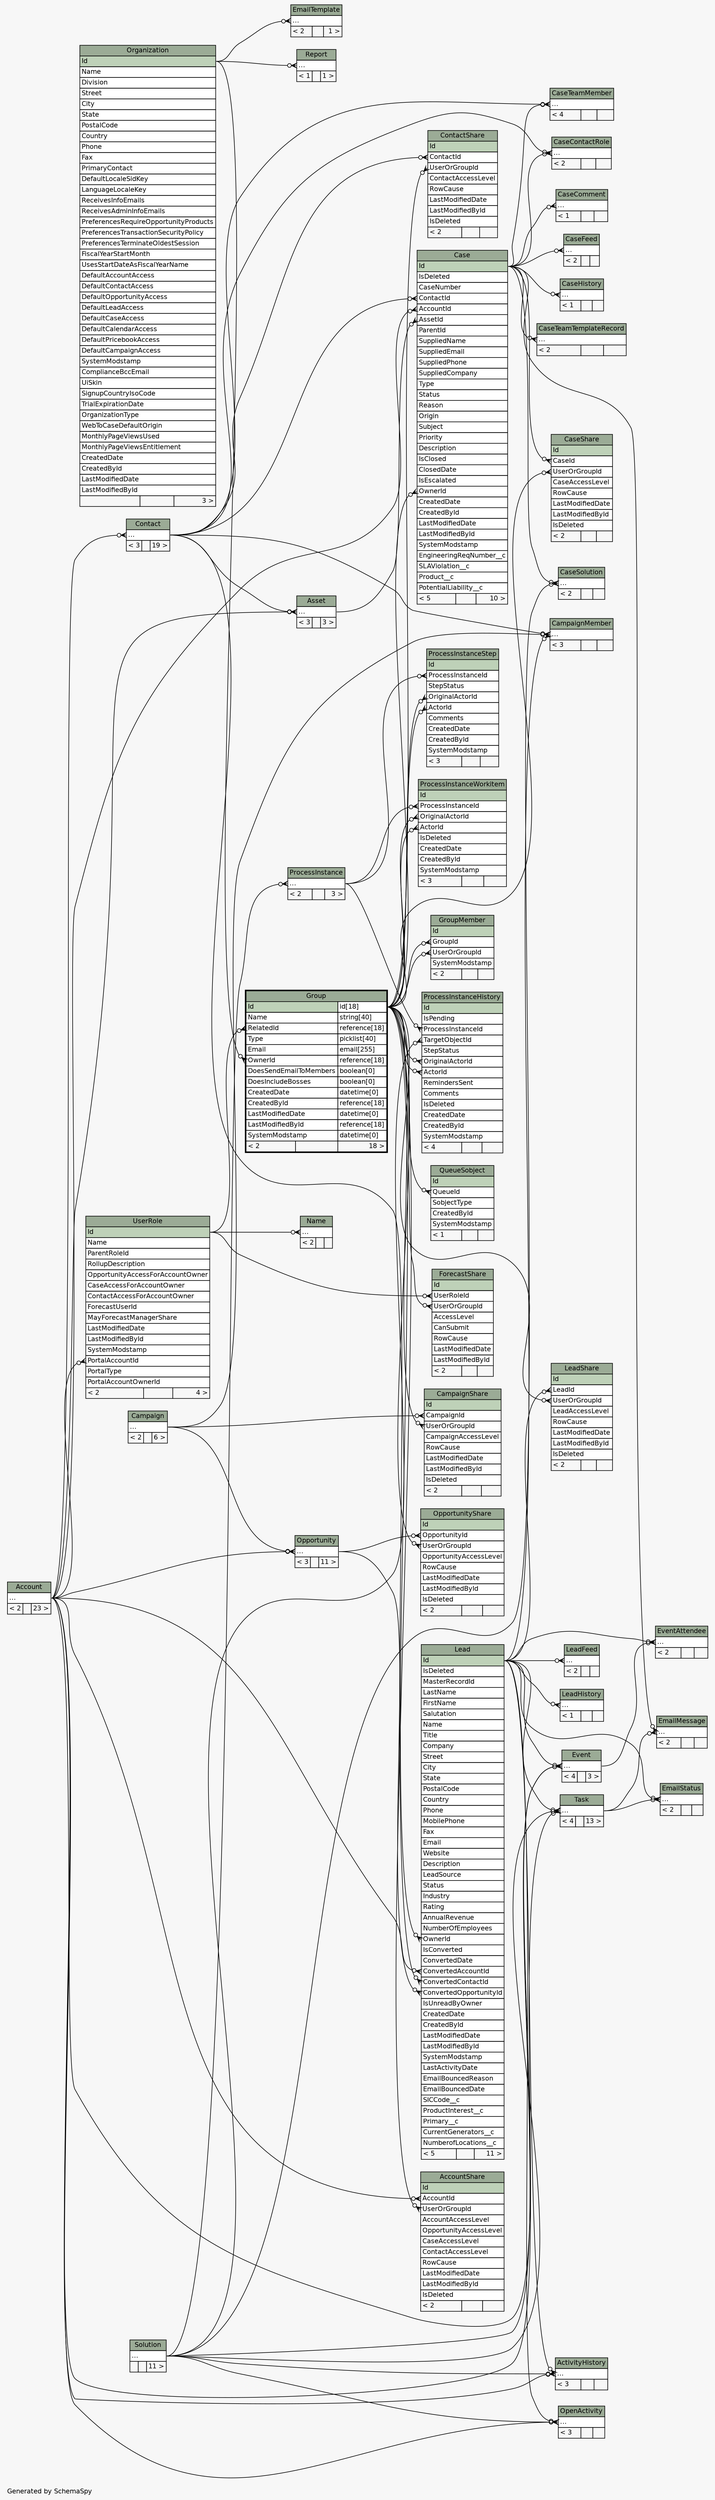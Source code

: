 // dot 2.36.0 on Mac OS X 10.11.6
// SchemaSpy rev 590
digraph "twoDegreesRelationshipsDiagram" {
  graph [
    rankdir="RL"
    bgcolor="#f7f7f7"
    label="\nGenerated by SchemaSpy"
    labeljust="l"
    nodesep="0.18"
    ranksep="0.46"
    fontname="Helvetica"
    fontsize="11"
  ];
  node [
    fontname="Helvetica"
    fontsize="11"
    shape="plaintext"
  ];
  edge [
    arrowsize="0.8"
  ];
  "AccountShare":"AccountId":w -> "Account":"elipses":e [arrowhead=none dir=back arrowtail=crowodot];
  "AccountShare":"UserOrGroupId":w -> "Group":"Id.type":e [arrowhead=none dir=back arrowtail=crowodot];
  "ActivityHistory":"elipses":w -> "Account":"elipses":e [arrowhead=none dir=back arrowtail=crowodot];
  "ActivityHistory":"elipses":w -> "Solution":"elipses":e [arrowhead=none dir=back arrowtail=crowodot];
  "ActivityHistory":"elipses":w -> "Lead":"Id":e [arrowhead=none dir=back arrowtail=crowodot];
  "Asset":"elipses":w -> "Account":"elipses":e [arrowhead=none dir=back arrowtail=crowodot];
  "Asset":"elipses":w -> "Contact":"elipses":e [arrowhead=none dir=back arrowtail=crowodot];
  "CampaignMember":"elipses":w -> "Campaign":"elipses":e [arrowhead=none dir=back arrowtail=crowodot];
  "CampaignMember":"elipses":w -> "Contact":"elipses":e [arrowhead=none dir=back arrowtail=crowodot];
  "CampaignMember":"elipses":w -> "Lead":"Id":e [arrowhead=none dir=back arrowtail=crowodot];
  "CampaignShare":"CampaignId":w -> "Campaign":"elipses":e [arrowhead=none dir=back arrowtail=crowodot];
  "CampaignShare":"UserOrGroupId":w -> "Group":"Id.type":e [arrowhead=none dir=back arrowtail=crowodot];
  "Case":"AccountId":w -> "Account":"elipses":e [arrowhead=none dir=back arrowtail=crowodot];
  "Case":"AssetId":w -> "Asset":"elipses":e [arrowhead=none dir=back arrowtail=crowodot];
  "Case":"ContactId":w -> "Contact":"elipses":e [arrowhead=none dir=back arrowtail=crowodot];
  "Case":"OwnerId":w -> "Group":"Id.type":e [arrowhead=none dir=back arrowtail=crowodot];
  "CaseComment":"elipses":w -> "Case":"Id":e [arrowhead=none dir=back arrowtail=crowodot];
  "CaseContactRole":"elipses":w -> "Case":"Id":e [arrowhead=none dir=back arrowtail=crowodot];
  "CaseContactRole":"elipses":w -> "Contact":"elipses":e [arrowhead=none dir=back arrowtail=crowodot];
  "CaseFeed":"elipses":w -> "Case":"Id":e [arrowhead=none dir=back arrowtail=crowodot];
  "CaseHistory":"elipses":w -> "Case":"Id":e [arrowhead=none dir=back arrowtail=crowodot];
  "CaseShare":"CaseId":w -> "Case":"Id":e [arrowhead=none dir=back arrowtail=crowodot];
  "CaseShare":"UserOrGroupId":w -> "Group":"Id.type":e [arrowhead=none dir=back arrowtail=crowodot];
  "CaseSolution":"elipses":w -> "Case":"Id":e [arrowhead=none dir=back arrowtail=crowodot];
  "CaseSolution":"elipses":w -> "Solution":"elipses":e [arrowhead=none dir=back arrowtail=crowodot];
  "CaseTeamMember":"elipses":w -> "Contact":"elipses":e [arrowhead=none dir=back arrowtail=crowodot];
  "CaseTeamMember":"elipses":w -> "Case":"Id":e [arrowhead=none dir=back arrowtail=crowodot];
  "CaseTeamTemplateRecord":"elipses":w -> "Case":"Id":e [arrowhead=none dir=back arrowtail=crowodot];
  "Contact":"elipses":w -> "Account":"elipses":e [arrowhead=none dir=back arrowtail=crowodot];
  "ContactShare":"ContactId":w -> "Contact":"elipses":e [arrowhead=none dir=back arrowtail=crowodot];
  "ContactShare":"UserOrGroupId":w -> "Group":"Id.type":e [arrowhead=none dir=back arrowtail=crowodot];
  "EmailMessage":"elipses":w -> "Task":"elipses":e [arrowhead=none dir=back arrowtail=crowodot];
  "EmailMessage":"elipses":w -> "Case":"Id":e [arrowhead=none dir=back arrowtail=crowodot];
  "EmailStatus":"elipses":w -> "Task":"elipses":e [arrowhead=none dir=back arrowtail=crowodot];
  "EmailStatus":"elipses":w -> "Lead":"Id":e [arrowhead=none dir=back arrowtail=crowodot];
  "EmailTemplate":"elipses":w -> "Organization":"Id":e [arrowhead=none dir=back arrowtail=crowodot];
  "Event":"elipses":w -> "Account":"elipses":e [arrowhead=none dir=back arrowtail=crowodot];
  "Event":"elipses":w -> "Solution":"elipses":e [arrowhead=none dir=back arrowtail=crowodot];
  "Event":"elipses":w -> "Lead":"Id":e [arrowhead=none dir=back arrowtail=crowodot];
  "EventAttendee":"elipses":w -> "Lead":"Id":e [arrowhead=none dir=back arrowtail=crowodot];
  "EventAttendee":"elipses":w -> "Event":"elipses":e [arrowhead=none dir=back arrowtail=crowodot];
  "ForecastShare":"UserOrGroupId":w -> "Group":"Id.type":e [arrowhead=none dir=back arrowtail=crowodot];
  "ForecastShare":"UserRoleId":w -> "UserRole":"Id":e [arrowhead=none dir=back arrowtail=crowodot];
  "Group":"OwnerId":w -> "Organization":"Id":e [arrowhead=none dir=back arrowtail=crowodot];
  "Group":"RelatedId":w -> "UserRole":"Id":e [arrowhead=none dir=back arrowtail=crowodot];
  "GroupMember":"GroupId":w -> "Group":"Id.type":e [arrowhead=none dir=back arrowtail=crowodot];
  "GroupMember":"UserOrGroupId":w -> "Group":"Id.type":e [arrowhead=none dir=back arrowtail=crowodot];
  "Lead":"ConvertedAccountId":w -> "Account":"elipses":e [arrowhead=none dir=back arrowtail=crowodot];
  "Lead":"ConvertedContactId":w -> "Contact":"elipses":e [arrowhead=none dir=back arrowtail=crowodot];
  "Lead":"ConvertedOpportunityId":w -> "Opportunity":"elipses":e [arrowhead=none dir=back arrowtail=crowodot];
  "Lead":"OwnerId":w -> "Group":"Id.type":e [arrowhead=none dir=back arrowtail=crowodot];
  "LeadFeed":"elipses":w -> "Lead":"Id":e [arrowhead=none dir=back arrowtail=crowodot];
  "LeadHistory":"elipses":w -> "Lead":"Id":e [arrowhead=none dir=back arrowtail=crowodot];
  "LeadShare":"LeadId":w -> "Lead":"Id":e [arrowhead=none dir=back arrowtail=crowodot];
  "LeadShare":"UserOrGroupId":w -> "Group":"Id.type":e [arrowhead=none dir=back arrowtail=crowodot];
  "Name":"elipses":w -> "UserRole":"Id":e [arrowhead=none dir=back arrowtail=crowodot];
  "OpenActivity":"elipses":w -> "Account":"elipses":e [arrowhead=none dir=back arrowtail=crowodot];
  "OpenActivity":"elipses":w -> "Solution":"elipses":e [arrowhead=none dir=back arrowtail=crowodot];
  "OpenActivity":"elipses":w -> "Lead":"Id":e [arrowhead=none dir=back arrowtail=crowodot];
  "Opportunity":"elipses":w -> "Account":"elipses":e [arrowhead=none dir=back arrowtail=crowodot];
  "Opportunity":"elipses":w -> "Campaign":"elipses":e [arrowhead=none dir=back arrowtail=crowodot];
  "OpportunityShare":"OpportunityId":w -> "Opportunity":"elipses":e [arrowhead=none dir=back arrowtail=crowodot];
  "OpportunityShare":"UserOrGroupId":w -> "Group":"Id.type":e [arrowhead=none dir=back arrowtail=crowodot];
  "ProcessInstance":"elipses":w -> "Solution":"elipses":e [arrowhead=none dir=back arrowtail=crowodot];
  "ProcessInstanceHistory":"ActorId":w -> "Group":"Id.type":e [arrowhead=none dir=back arrowtail=crowodot];
  "ProcessInstanceHistory":"OriginalActorId":w -> "Group":"Id.type":e [arrowhead=none dir=back arrowtail=crowodot];
  "ProcessInstanceHistory":"ProcessInstanceId":w -> "ProcessInstance":"elipses":e [arrowhead=none dir=back arrowtail=crowodot];
  "ProcessInstanceHistory":"TargetObjectId":w -> "Solution":"elipses":e [arrowhead=none dir=back arrowtail=crowodot];
  "ProcessInstanceStep":"ActorId":w -> "Group":"Id.type":e [arrowhead=none dir=back arrowtail=crowodot];
  "ProcessInstanceStep":"OriginalActorId":w -> "Group":"Id.type":e [arrowhead=none dir=back arrowtail=crowodot];
  "ProcessInstanceStep":"ProcessInstanceId":w -> "ProcessInstance":"elipses":e [arrowhead=none dir=back arrowtail=crowodot];
  "ProcessInstanceWorkitem":"ActorId":w -> "Group":"Id.type":e [arrowhead=none dir=back arrowtail=crowodot];
  "ProcessInstanceWorkitem":"OriginalActorId":w -> "Group":"Id.type":e [arrowhead=none dir=back arrowtail=crowodot];
  "ProcessInstanceWorkitem":"ProcessInstanceId":w -> "ProcessInstance":"elipses":e [arrowhead=none dir=back arrowtail=crowodot];
  "QueueSobject":"QueueId":w -> "Group":"Id.type":e [arrowhead=none dir=back arrowtail=crowodot];
  "Report":"elipses":w -> "Organization":"Id":e [arrowhead=none dir=back arrowtail=crowodot];
  "Task":"elipses":w -> "Account":"elipses":e [arrowhead=none dir=back arrowtail=crowodot];
  "Task":"elipses":w -> "Solution":"elipses":e [arrowhead=none dir=back arrowtail=crowodot];
  "Task":"elipses":w -> "Lead":"Id":e [arrowhead=none dir=back arrowtail=crowodot];
  "UserRole":"PortalAccountId":w -> "Account":"elipses":e [arrowhead=none dir=back arrowtail=crowodot];
  "Account" [
    label=<
    <TABLE BORDER="0" CELLBORDER="1" CELLSPACING="0" BGCOLOR="#ffffff">
      <TR><TD COLSPAN="3" BGCOLOR="#9bab96" ALIGN="CENTER">Account</TD></TR>
      <TR><TD PORT="elipses" COLSPAN="3" ALIGN="LEFT">...</TD></TR>
      <TR><TD ALIGN="LEFT" BGCOLOR="#f7f7f7">&lt; 2</TD><TD ALIGN="RIGHT" BGCOLOR="#f7f7f7">  </TD><TD ALIGN="RIGHT" BGCOLOR="#f7f7f7">23 &gt;</TD></TR>
    </TABLE>>
    URL="Account.html"
    tooltip="Account"
  ];
  "AccountShare" [
    label=<
    <TABLE BORDER="0" CELLBORDER="1" CELLSPACING="0" BGCOLOR="#ffffff">
      <TR><TD COLSPAN="3" BGCOLOR="#9bab96" ALIGN="CENTER">AccountShare</TD></TR>
      <TR><TD PORT="Id" COLSPAN="3" BGCOLOR="#bed1b8" ALIGN="LEFT">Id</TD></TR>
      <TR><TD PORT="AccountId" COLSPAN="3" ALIGN="LEFT">AccountId</TD></TR>
      <TR><TD PORT="UserOrGroupId" COLSPAN="3" ALIGN="LEFT">UserOrGroupId</TD></TR>
      <TR><TD PORT="AccountAccessLevel" COLSPAN="3" ALIGN="LEFT">AccountAccessLevel</TD></TR>
      <TR><TD PORT="OpportunityAccessLevel" COLSPAN="3" ALIGN="LEFT">OpportunityAccessLevel</TD></TR>
      <TR><TD PORT="CaseAccessLevel" COLSPAN="3" ALIGN="LEFT">CaseAccessLevel</TD></TR>
      <TR><TD PORT="ContactAccessLevel" COLSPAN="3" ALIGN="LEFT">ContactAccessLevel</TD></TR>
      <TR><TD PORT="RowCause" COLSPAN="3" ALIGN="LEFT">RowCause</TD></TR>
      <TR><TD PORT="LastModifiedDate" COLSPAN="3" ALIGN="LEFT">LastModifiedDate</TD></TR>
      <TR><TD PORT="LastModifiedById" COLSPAN="3" ALIGN="LEFT">LastModifiedById</TD></TR>
      <TR><TD PORT="IsDeleted" COLSPAN="3" ALIGN="LEFT">IsDeleted</TD></TR>
      <TR><TD ALIGN="LEFT" BGCOLOR="#f7f7f7">&lt; 2</TD><TD ALIGN="RIGHT" BGCOLOR="#f7f7f7">  </TD><TD ALIGN="RIGHT" BGCOLOR="#f7f7f7">  </TD></TR>
    </TABLE>>
    URL="AccountShare.html"
    tooltip="AccountShare"
  ];
  "ActivityHistory" [
    label=<
    <TABLE BORDER="0" CELLBORDER="1" CELLSPACING="0" BGCOLOR="#ffffff">
      <TR><TD COLSPAN="3" BGCOLOR="#9bab96" ALIGN="CENTER">ActivityHistory</TD></TR>
      <TR><TD PORT="elipses" COLSPAN="3" ALIGN="LEFT">...</TD></TR>
      <TR><TD ALIGN="LEFT" BGCOLOR="#f7f7f7">&lt; 3</TD><TD ALIGN="RIGHT" BGCOLOR="#f7f7f7">  </TD><TD ALIGN="RIGHT" BGCOLOR="#f7f7f7">  </TD></TR>
    </TABLE>>
    URL="ActivityHistory.html"
    tooltip="ActivityHistory"
  ];
  "Asset" [
    label=<
    <TABLE BORDER="0" CELLBORDER="1" CELLSPACING="0" BGCOLOR="#ffffff">
      <TR><TD COLSPAN="3" BGCOLOR="#9bab96" ALIGN="CENTER">Asset</TD></TR>
      <TR><TD PORT="elipses" COLSPAN="3" ALIGN="LEFT">...</TD></TR>
      <TR><TD ALIGN="LEFT" BGCOLOR="#f7f7f7">&lt; 3</TD><TD ALIGN="RIGHT" BGCOLOR="#f7f7f7">  </TD><TD ALIGN="RIGHT" BGCOLOR="#f7f7f7">3 &gt;</TD></TR>
    </TABLE>>
    URL="Asset.html"
    tooltip="Asset"
  ];
  "Campaign" [
    label=<
    <TABLE BORDER="0" CELLBORDER="1" CELLSPACING="0" BGCOLOR="#ffffff">
      <TR><TD COLSPAN="3" BGCOLOR="#9bab96" ALIGN="CENTER">Campaign</TD></TR>
      <TR><TD PORT="elipses" COLSPAN="3" ALIGN="LEFT">...</TD></TR>
      <TR><TD ALIGN="LEFT" BGCOLOR="#f7f7f7">&lt; 2</TD><TD ALIGN="RIGHT" BGCOLOR="#f7f7f7">  </TD><TD ALIGN="RIGHT" BGCOLOR="#f7f7f7">6 &gt;</TD></TR>
    </TABLE>>
    URL="Campaign.html"
    tooltip="Campaign"
  ];
  "CampaignMember" [
    label=<
    <TABLE BORDER="0" CELLBORDER="1" CELLSPACING="0" BGCOLOR="#ffffff">
      <TR><TD COLSPAN="3" BGCOLOR="#9bab96" ALIGN="CENTER">CampaignMember</TD></TR>
      <TR><TD PORT="elipses" COLSPAN="3" ALIGN="LEFT">...</TD></TR>
      <TR><TD ALIGN="LEFT" BGCOLOR="#f7f7f7">&lt; 3</TD><TD ALIGN="RIGHT" BGCOLOR="#f7f7f7">  </TD><TD ALIGN="RIGHT" BGCOLOR="#f7f7f7">  </TD></TR>
    </TABLE>>
    URL="CampaignMember.html"
    tooltip="CampaignMember"
  ];
  "CampaignShare" [
    label=<
    <TABLE BORDER="0" CELLBORDER="1" CELLSPACING="0" BGCOLOR="#ffffff">
      <TR><TD COLSPAN="3" BGCOLOR="#9bab96" ALIGN="CENTER">CampaignShare</TD></TR>
      <TR><TD PORT="Id" COLSPAN="3" BGCOLOR="#bed1b8" ALIGN="LEFT">Id</TD></TR>
      <TR><TD PORT="CampaignId" COLSPAN="3" ALIGN="LEFT">CampaignId</TD></TR>
      <TR><TD PORT="UserOrGroupId" COLSPAN="3" ALIGN="LEFT">UserOrGroupId</TD></TR>
      <TR><TD PORT="CampaignAccessLevel" COLSPAN="3" ALIGN="LEFT">CampaignAccessLevel</TD></TR>
      <TR><TD PORT="RowCause" COLSPAN="3" ALIGN="LEFT">RowCause</TD></TR>
      <TR><TD PORT="LastModifiedDate" COLSPAN="3" ALIGN="LEFT">LastModifiedDate</TD></TR>
      <TR><TD PORT="LastModifiedById" COLSPAN="3" ALIGN="LEFT">LastModifiedById</TD></TR>
      <TR><TD PORT="IsDeleted" COLSPAN="3" ALIGN="LEFT">IsDeleted</TD></TR>
      <TR><TD ALIGN="LEFT" BGCOLOR="#f7f7f7">&lt; 2</TD><TD ALIGN="RIGHT" BGCOLOR="#f7f7f7">  </TD><TD ALIGN="RIGHT" BGCOLOR="#f7f7f7">  </TD></TR>
    </TABLE>>
    URL="CampaignShare.html"
    tooltip="CampaignShare"
  ];
  "Case" [
    label=<
    <TABLE BORDER="0" CELLBORDER="1" CELLSPACING="0" BGCOLOR="#ffffff">
      <TR><TD COLSPAN="3" BGCOLOR="#9bab96" ALIGN="CENTER">Case</TD></TR>
      <TR><TD PORT="Id" COLSPAN="3" BGCOLOR="#bed1b8" ALIGN="LEFT">Id</TD></TR>
      <TR><TD PORT="IsDeleted" COLSPAN="3" ALIGN="LEFT">IsDeleted</TD></TR>
      <TR><TD PORT="CaseNumber" COLSPAN="3" ALIGN="LEFT">CaseNumber</TD></TR>
      <TR><TD PORT="ContactId" COLSPAN="3" ALIGN="LEFT">ContactId</TD></TR>
      <TR><TD PORT="AccountId" COLSPAN="3" ALIGN="LEFT">AccountId</TD></TR>
      <TR><TD PORT="AssetId" COLSPAN="3" ALIGN="LEFT">AssetId</TD></TR>
      <TR><TD PORT="ParentId" COLSPAN="3" ALIGN="LEFT">ParentId</TD></TR>
      <TR><TD PORT="SuppliedName" COLSPAN="3" ALIGN="LEFT">SuppliedName</TD></TR>
      <TR><TD PORT="SuppliedEmail" COLSPAN="3" ALIGN="LEFT">SuppliedEmail</TD></TR>
      <TR><TD PORT="SuppliedPhone" COLSPAN="3" ALIGN="LEFT">SuppliedPhone</TD></TR>
      <TR><TD PORT="SuppliedCompany" COLSPAN="3" ALIGN="LEFT">SuppliedCompany</TD></TR>
      <TR><TD PORT="Type" COLSPAN="3" ALIGN="LEFT">Type</TD></TR>
      <TR><TD PORT="Status" COLSPAN="3" ALIGN="LEFT">Status</TD></TR>
      <TR><TD PORT="Reason" COLSPAN="3" ALIGN="LEFT">Reason</TD></TR>
      <TR><TD PORT="Origin" COLSPAN="3" ALIGN="LEFT">Origin</TD></TR>
      <TR><TD PORT="Subject" COLSPAN="3" ALIGN="LEFT">Subject</TD></TR>
      <TR><TD PORT="Priority" COLSPAN="3" ALIGN="LEFT">Priority</TD></TR>
      <TR><TD PORT="Description" COLSPAN="3" ALIGN="LEFT">Description</TD></TR>
      <TR><TD PORT="IsClosed" COLSPAN="3" ALIGN="LEFT">IsClosed</TD></TR>
      <TR><TD PORT="ClosedDate" COLSPAN="3" ALIGN="LEFT">ClosedDate</TD></TR>
      <TR><TD PORT="IsEscalated" COLSPAN="3" ALIGN="LEFT">IsEscalated</TD></TR>
      <TR><TD PORT="OwnerId" COLSPAN="3" ALIGN="LEFT">OwnerId</TD></TR>
      <TR><TD PORT="CreatedDate" COLSPAN="3" ALIGN="LEFT">CreatedDate</TD></TR>
      <TR><TD PORT="CreatedById" COLSPAN="3" ALIGN="LEFT">CreatedById</TD></TR>
      <TR><TD PORT="LastModifiedDate" COLSPAN="3" ALIGN="LEFT">LastModifiedDate</TD></TR>
      <TR><TD PORT="LastModifiedById" COLSPAN="3" ALIGN="LEFT">LastModifiedById</TD></TR>
      <TR><TD PORT="SystemModstamp" COLSPAN="3" ALIGN="LEFT">SystemModstamp</TD></TR>
      <TR><TD PORT="EngineeringReqNumber__c" COLSPAN="3" ALIGN="LEFT">EngineeringReqNumber__c</TD></TR>
      <TR><TD PORT="SLAViolation__c" COLSPAN="3" ALIGN="LEFT">SLAViolation__c</TD></TR>
      <TR><TD PORT="Product__c" COLSPAN="3" ALIGN="LEFT">Product__c</TD></TR>
      <TR><TD PORT="PotentialLiability__c" COLSPAN="3" ALIGN="LEFT">PotentialLiability__c</TD></TR>
      <TR><TD ALIGN="LEFT" BGCOLOR="#f7f7f7">&lt; 5</TD><TD ALIGN="RIGHT" BGCOLOR="#f7f7f7">  </TD><TD ALIGN="RIGHT" BGCOLOR="#f7f7f7">10 &gt;</TD></TR>
    </TABLE>>
    URL="Case.html"
    tooltip="Case"
  ];
  "CaseComment" [
    label=<
    <TABLE BORDER="0" CELLBORDER="1" CELLSPACING="0" BGCOLOR="#ffffff">
      <TR><TD COLSPAN="3" BGCOLOR="#9bab96" ALIGN="CENTER">CaseComment</TD></TR>
      <TR><TD PORT="elipses" COLSPAN="3" ALIGN="LEFT">...</TD></TR>
      <TR><TD ALIGN="LEFT" BGCOLOR="#f7f7f7">&lt; 1</TD><TD ALIGN="RIGHT" BGCOLOR="#f7f7f7">  </TD><TD ALIGN="RIGHT" BGCOLOR="#f7f7f7">  </TD></TR>
    </TABLE>>
    URL="CaseComment.html"
    tooltip="CaseComment"
  ];
  "CaseContactRole" [
    label=<
    <TABLE BORDER="0" CELLBORDER="1" CELLSPACING="0" BGCOLOR="#ffffff">
      <TR><TD COLSPAN="3" BGCOLOR="#9bab96" ALIGN="CENTER">CaseContactRole</TD></TR>
      <TR><TD PORT="elipses" COLSPAN="3" ALIGN="LEFT">...</TD></TR>
      <TR><TD ALIGN="LEFT" BGCOLOR="#f7f7f7">&lt; 2</TD><TD ALIGN="RIGHT" BGCOLOR="#f7f7f7">  </TD><TD ALIGN="RIGHT" BGCOLOR="#f7f7f7">  </TD></TR>
    </TABLE>>
    URL="CaseContactRole.html"
    tooltip="CaseContactRole"
  ];
  "CaseFeed" [
    label=<
    <TABLE BORDER="0" CELLBORDER="1" CELLSPACING="0" BGCOLOR="#ffffff">
      <TR><TD COLSPAN="3" BGCOLOR="#9bab96" ALIGN="CENTER">CaseFeed</TD></TR>
      <TR><TD PORT="elipses" COLSPAN="3" ALIGN="LEFT">...</TD></TR>
      <TR><TD ALIGN="LEFT" BGCOLOR="#f7f7f7">&lt; 2</TD><TD ALIGN="RIGHT" BGCOLOR="#f7f7f7">  </TD><TD ALIGN="RIGHT" BGCOLOR="#f7f7f7">  </TD></TR>
    </TABLE>>
    URL="CaseFeed.html"
    tooltip="CaseFeed"
  ];
  "CaseHistory" [
    label=<
    <TABLE BORDER="0" CELLBORDER="1" CELLSPACING="0" BGCOLOR="#ffffff">
      <TR><TD COLSPAN="3" BGCOLOR="#9bab96" ALIGN="CENTER">CaseHistory</TD></TR>
      <TR><TD PORT="elipses" COLSPAN="3" ALIGN="LEFT">...</TD></TR>
      <TR><TD ALIGN="LEFT" BGCOLOR="#f7f7f7">&lt; 1</TD><TD ALIGN="RIGHT" BGCOLOR="#f7f7f7">  </TD><TD ALIGN="RIGHT" BGCOLOR="#f7f7f7">  </TD></TR>
    </TABLE>>
    URL="CaseHistory.html"
    tooltip="CaseHistory"
  ];
  "CaseShare" [
    label=<
    <TABLE BORDER="0" CELLBORDER="1" CELLSPACING="0" BGCOLOR="#ffffff">
      <TR><TD COLSPAN="3" BGCOLOR="#9bab96" ALIGN="CENTER">CaseShare</TD></TR>
      <TR><TD PORT="Id" COLSPAN="3" BGCOLOR="#bed1b8" ALIGN="LEFT">Id</TD></TR>
      <TR><TD PORT="CaseId" COLSPAN="3" ALIGN="LEFT">CaseId</TD></TR>
      <TR><TD PORT="UserOrGroupId" COLSPAN="3" ALIGN="LEFT">UserOrGroupId</TD></TR>
      <TR><TD PORT="CaseAccessLevel" COLSPAN="3" ALIGN="LEFT">CaseAccessLevel</TD></TR>
      <TR><TD PORT="RowCause" COLSPAN="3" ALIGN="LEFT">RowCause</TD></TR>
      <TR><TD PORT="LastModifiedDate" COLSPAN="3" ALIGN="LEFT">LastModifiedDate</TD></TR>
      <TR><TD PORT="LastModifiedById" COLSPAN="3" ALIGN="LEFT">LastModifiedById</TD></TR>
      <TR><TD PORT="IsDeleted" COLSPAN="3" ALIGN="LEFT">IsDeleted</TD></TR>
      <TR><TD ALIGN="LEFT" BGCOLOR="#f7f7f7">&lt; 2</TD><TD ALIGN="RIGHT" BGCOLOR="#f7f7f7">  </TD><TD ALIGN="RIGHT" BGCOLOR="#f7f7f7">  </TD></TR>
    </TABLE>>
    URL="CaseShare.html"
    tooltip="CaseShare"
  ];
  "CaseSolution" [
    label=<
    <TABLE BORDER="0" CELLBORDER="1" CELLSPACING="0" BGCOLOR="#ffffff">
      <TR><TD COLSPAN="3" BGCOLOR="#9bab96" ALIGN="CENTER">CaseSolution</TD></TR>
      <TR><TD PORT="elipses" COLSPAN="3" ALIGN="LEFT">...</TD></TR>
      <TR><TD ALIGN="LEFT" BGCOLOR="#f7f7f7">&lt; 2</TD><TD ALIGN="RIGHT" BGCOLOR="#f7f7f7">  </TD><TD ALIGN="RIGHT" BGCOLOR="#f7f7f7">  </TD></TR>
    </TABLE>>
    URL="CaseSolution.html"
    tooltip="CaseSolution"
  ];
  "CaseTeamMember" [
    label=<
    <TABLE BORDER="0" CELLBORDER="1" CELLSPACING="0" BGCOLOR="#ffffff">
      <TR><TD COLSPAN="3" BGCOLOR="#9bab96" ALIGN="CENTER">CaseTeamMember</TD></TR>
      <TR><TD PORT="elipses" COLSPAN="3" ALIGN="LEFT">...</TD></TR>
      <TR><TD ALIGN="LEFT" BGCOLOR="#f7f7f7">&lt; 4</TD><TD ALIGN="RIGHT" BGCOLOR="#f7f7f7">  </TD><TD ALIGN="RIGHT" BGCOLOR="#f7f7f7">  </TD></TR>
    </TABLE>>
    URL="CaseTeamMember.html"
    tooltip="CaseTeamMember"
  ];
  "CaseTeamTemplateRecord" [
    label=<
    <TABLE BORDER="0" CELLBORDER="1" CELLSPACING="0" BGCOLOR="#ffffff">
      <TR><TD COLSPAN="3" BGCOLOR="#9bab96" ALIGN="CENTER">CaseTeamTemplateRecord</TD></TR>
      <TR><TD PORT="elipses" COLSPAN="3" ALIGN="LEFT">...</TD></TR>
      <TR><TD ALIGN="LEFT" BGCOLOR="#f7f7f7">&lt; 2</TD><TD ALIGN="RIGHT" BGCOLOR="#f7f7f7">  </TD><TD ALIGN="RIGHT" BGCOLOR="#f7f7f7">  </TD></TR>
    </TABLE>>
    URL="CaseTeamTemplateRecord.html"
    tooltip="CaseTeamTemplateRecord"
  ];
  "Contact" [
    label=<
    <TABLE BORDER="0" CELLBORDER="1" CELLSPACING="0" BGCOLOR="#ffffff">
      <TR><TD COLSPAN="3" BGCOLOR="#9bab96" ALIGN="CENTER">Contact</TD></TR>
      <TR><TD PORT="elipses" COLSPAN="3" ALIGN="LEFT">...</TD></TR>
      <TR><TD ALIGN="LEFT" BGCOLOR="#f7f7f7">&lt; 3</TD><TD ALIGN="RIGHT" BGCOLOR="#f7f7f7">  </TD><TD ALIGN="RIGHT" BGCOLOR="#f7f7f7">19 &gt;</TD></TR>
    </TABLE>>
    URL="Contact.html"
    tooltip="Contact"
  ];
  "ContactShare" [
    label=<
    <TABLE BORDER="0" CELLBORDER="1" CELLSPACING="0" BGCOLOR="#ffffff">
      <TR><TD COLSPAN="3" BGCOLOR="#9bab96" ALIGN="CENTER">ContactShare</TD></TR>
      <TR><TD PORT="Id" COLSPAN="3" BGCOLOR="#bed1b8" ALIGN="LEFT">Id</TD></TR>
      <TR><TD PORT="ContactId" COLSPAN="3" ALIGN="LEFT">ContactId</TD></TR>
      <TR><TD PORT="UserOrGroupId" COLSPAN="3" ALIGN="LEFT">UserOrGroupId</TD></TR>
      <TR><TD PORT="ContactAccessLevel" COLSPAN="3" ALIGN="LEFT">ContactAccessLevel</TD></TR>
      <TR><TD PORT="RowCause" COLSPAN="3" ALIGN="LEFT">RowCause</TD></TR>
      <TR><TD PORT="LastModifiedDate" COLSPAN="3" ALIGN="LEFT">LastModifiedDate</TD></TR>
      <TR><TD PORT="LastModifiedById" COLSPAN="3" ALIGN="LEFT">LastModifiedById</TD></TR>
      <TR><TD PORT="IsDeleted" COLSPAN="3" ALIGN="LEFT">IsDeleted</TD></TR>
      <TR><TD ALIGN="LEFT" BGCOLOR="#f7f7f7">&lt; 2</TD><TD ALIGN="RIGHT" BGCOLOR="#f7f7f7">  </TD><TD ALIGN="RIGHT" BGCOLOR="#f7f7f7">  </TD></TR>
    </TABLE>>
    URL="ContactShare.html"
    tooltip="ContactShare"
  ];
  "EmailMessage" [
    label=<
    <TABLE BORDER="0" CELLBORDER="1" CELLSPACING="0" BGCOLOR="#ffffff">
      <TR><TD COLSPAN="3" BGCOLOR="#9bab96" ALIGN="CENTER">EmailMessage</TD></TR>
      <TR><TD PORT="elipses" COLSPAN="3" ALIGN="LEFT">...</TD></TR>
      <TR><TD ALIGN="LEFT" BGCOLOR="#f7f7f7">&lt; 2</TD><TD ALIGN="RIGHT" BGCOLOR="#f7f7f7">  </TD><TD ALIGN="RIGHT" BGCOLOR="#f7f7f7">  </TD></TR>
    </TABLE>>
    URL="EmailMessage.html"
    tooltip="EmailMessage"
  ];
  "EmailStatus" [
    label=<
    <TABLE BORDER="0" CELLBORDER="1" CELLSPACING="0" BGCOLOR="#ffffff">
      <TR><TD COLSPAN="3" BGCOLOR="#9bab96" ALIGN="CENTER">EmailStatus</TD></TR>
      <TR><TD PORT="elipses" COLSPAN="3" ALIGN="LEFT">...</TD></TR>
      <TR><TD ALIGN="LEFT" BGCOLOR="#f7f7f7">&lt; 2</TD><TD ALIGN="RIGHT" BGCOLOR="#f7f7f7">  </TD><TD ALIGN="RIGHT" BGCOLOR="#f7f7f7">  </TD></TR>
    </TABLE>>
    URL="EmailStatus.html"
    tooltip="EmailStatus"
  ];
  "EmailTemplate" [
    label=<
    <TABLE BORDER="0" CELLBORDER="1" CELLSPACING="0" BGCOLOR="#ffffff">
      <TR><TD COLSPAN="3" BGCOLOR="#9bab96" ALIGN="CENTER">EmailTemplate</TD></TR>
      <TR><TD PORT="elipses" COLSPAN="3" ALIGN="LEFT">...</TD></TR>
      <TR><TD ALIGN="LEFT" BGCOLOR="#f7f7f7">&lt; 2</TD><TD ALIGN="RIGHT" BGCOLOR="#f7f7f7">  </TD><TD ALIGN="RIGHT" BGCOLOR="#f7f7f7">1 &gt;</TD></TR>
    </TABLE>>
    URL="EmailTemplate.html"
    tooltip="EmailTemplate"
  ];
  "Event" [
    label=<
    <TABLE BORDER="0" CELLBORDER="1" CELLSPACING="0" BGCOLOR="#ffffff">
      <TR><TD COLSPAN="3" BGCOLOR="#9bab96" ALIGN="CENTER">Event</TD></TR>
      <TR><TD PORT="elipses" COLSPAN="3" ALIGN="LEFT">...</TD></TR>
      <TR><TD ALIGN="LEFT" BGCOLOR="#f7f7f7">&lt; 4</TD><TD ALIGN="RIGHT" BGCOLOR="#f7f7f7">  </TD><TD ALIGN="RIGHT" BGCOLOR="#f7f7f7">3 &gt;</TD></TR>
    </TABLE>>
    URL="Event.html"
    tooltip="Event"
  ];
  "EventAttendee" [
    label=<
    <TABLE BORDER="0" CELLBORDER="1" CELLSPACING="0" BGCOLOR="#ffffff">
      <TR><TD COLSPAN="3" BGCOLOR="#9bab96" ALIGN="CENTER">EventAttendee</TD></TR>
      <TR><TD PORT="elipses" COLSPAN="3" ALIGN="LEFT">...</TD></TR>
      <TR><TD ALIGN="LEFT" BGCOLOR="#f7f7f7">&lt; 2</TD><TD ALIGN="RIGHT" BGCOLOR="#f7f7f7">  </TD><TD ALIGN="RIGHT" BGCOLOR="#f7f7f7">  </TD></TR>
    </TABLE>>
    URL="EventAttendee.html"
    tooltip="EventAttendee"
  ];
  "ForecastShare" [
    label=<
    <TABLE BORDER="0" CELLBORDER="1" CELLSPACING="0" BGCOLOR="#ffffff">
      <TR><TD COLSPAN="3" BGCOLOR="#9bab96" ALIGN="CENTER">ForecastShare</TD></TR>
      <TR><TD PORT="Id" COLSPAN="3" BGCOLOR="#bed1b8" ALIGN="LEFT">Id</TD></TR>
      <TR><TD PORT="UserRoleId" COLSPAN="3" ALIGN="LEFT">UserRoleId</TD></TR>
      <TR><TD PORT="UserOrGroupId" COLSPAN="3" ALIGN="LEFT">UserOrGroupId</TD></TR>
      <TR><TD PORT="AccessLevel" COLSPAN="3" ALIGN="LEFT">AccessLevel</TD></TR>
      <TR><TD PORT="CanSubmit" COLSPAN="3" ALIGN="LEFT">CanSubmit</TD></TR>
      <TR><TD PORT="RowCause" COLSPAN="3" ALIGN="LEFT">RowCause</TD></TR>
      <TR><TD PORT="LastModifiedDate" COLSPAN="3" ALIGN="LEFT">LastModifiedDate</TD></TR>
      <TR><TD PORT="LastModifiedById" COLSPAN="3" ALIGN="LEFT">LastModifiedById</TD></TR>
      <TR><TD ALIGN="LEFT" BGCOLOR="#f7f7f7">&lt; 2</TD><TD ALIGN="RIGHT" BGCOLOR="#f7f7f7">  </TD><TD ALIGN="RIGHT" BGCOLOR="#f7f7f7">  </TD></TR>
    </TABLE>>
    URL="ForecastShare.html"
    tooltip="ForecastShare"
  ];
  "Group" [
    label=<
    <TABLE BORDER="2" CELLBORDER="1" CELLSPACING="0" BGCOLOR="#ffffff">
      <TR><TD COLSPAN="3" BGCOLOR="#9bab96" ALIGN="CENTER">Group</TD></TR>
      <TR><TD PORT="Id" COLSPAN="2" BGCOLOR="#bed1b8" ALIGN="LEFT">Id</TD><TD PORT="Id.type" ALIGN="LEFT">id[18]</TD></TR>
      <TR><TD PORT="Name" COLSPAN="2" ALIGN="LEFT">Name</TD><TD PORT="Name.type" ALIGN="LEFT">string[40]</TD></TR>
      <TR><TD PORT="RelatedId" COLSPAN="2" ALIGN="LEFT">RelatedId</TD><TD PORT="RelatedId.type" ALIGN="LEFT">reference[18]</TD></TR>
      <TR><TD PORT="Type" COLSPAN="2" ALIGN="LEFT">Type</TD><TD PORT="Type.type" ALIGN="LEFT">picklist[40]</TD></TR>
      <TR><TD PORT="Email" COLSPAN="2" ALIGN="LEFT">Email</TD><TD PORT="Email.type" ALIGN="LEFT">email[255]</TD></TR>
      <TR><TD PORT="OwnerId" COLSPAN="2" ALIGN="LEFT">OwnerId</TD><TD PORT="OwnerId.type" ALIGN="LEFT">reference[18]</TD></TR>
      <TR><TD PORT="DoesSendEmailToMembers" COLSPAN="2" ALIGN="LEFT">DoesSendEmailToMembers</TD><TD PORT="DoesSendEmailToMembers.type" ALIGN="LEFT">boolean[0]</TD></TR>
      <TR><TD PORT="DoesIncludeBosses" COLSPAN="2" ALIGN="LEFT">DoesIncludeBosses</TD><TD PORT="DoesIncludeBosses.type" ALIGN="LEFT">boolean[0]</TD></TR>
      <TR><TD PORT="CreatedDate" COLSPAN="2" ALIGN="LEFT">CreatedDate</TD><TD PORT="CreatedDate.type" ALIGN="LEFT">datetime[0]</TD></TR>
      <TR><TD PORT="CreatedById" COLSPAN="2" ALIGN="LEFT">CreatedById</TD><TD PORT="CreatedById.type" ALIGN="LEFT">reference[18]</TD></TR>
      <TR><TD PORT="LastModifiedDate" COLSPAN="2" ALIGN="LEFT">LastModifiedDate</TD><TD PORT="LastModifiedDate.type" ALIGN="LEFT">datetime[0]</TD></TR>
      <TR><TD PORT="LastModifiedById" COLSPAN="2" ALIGN="LEFT">LastModifiedById</TD><TD PORT="LastModifiedById.type" ALIGN="LEFT">reference[18]</TD></TR>
      <TR><TD PORT="SystemModstamp" COLSPAN="2" ALIGN="LEFT">SystemModstamp</TD><TD PORT="SystemModstamp.type" ALIGN="LEFT">datetime[0]</TD></TR>
      <TR><TD ALIGN="LEFT" BGCOLOR="#f7f7f7">&lt; 2</TD><TD ALIGN="RIGHT" BGCOLOR="#f7f7f7">  </TD><TD ALIGN="RIGHT" BGCOLOR="#f7f7f7">18 &gt;</TD></TR>
    </TABLE>>
    URL="Group.html"
    tooltip="Group"
  ];
  "GroupMember" [
    label=<
    <TABLE BORDER="0" CELLBORDER="1" CELLSPACING="0" BGCOLOR="#ffffff">
      <TR><TD COLSPAN="3" BGCOLOR="#9bab96" ALIGN="CENTER">GroupMember</TD></TR>
      <TR><TD PORT="Id" COLSPAN="3" BGCOLOR="#bed1b8" ALIGN="LEFT">Id</TD></TR>
      <TR><TD PORT="GroupId" COLSPAN="3" ALIGN="LEFT">GroupId</TD></TR>
      <TR><TD PORT="UserOrGroupId" COLSPAN="3" ALIGN="LEFT">UserOrGroupId</TD></TR>
      <TR><TD PORT="SystemModstamp" COLSPAN="3" ALIGN="LEFT">SystemModstamp</TD></TR>
      <TR><TD ALIGN="LEFT" BGCOLOR="#f7f7f7">&lt; 2</TD><TD ALIGN="RIGHT" BGCOLOR="#f7f7f7">  </TD><TD ALIGN="RIGHT" BGCOLOR="#f7f7f7">  </TD></TR>
    </TABLE>>
    URL="GroupMember.html"
    tooltip="GroupMember"
  ];
  "Lead" [
    label=<
    <TABLE BORDER="0" CELLBORDER="1" CELLSPACING="0" BGCOLOR="#ffffff">
      <TR><TD COLSPAN="3" BGCOLOR="#9bab96" ALIGN="CENTER">Lead</TD></TR>
      <TR><TD PORT="Id" COLSPAN="3" BGCOLOR="#bed1b8" ALIGN="LEFT">Id</TD></TR>
      <TR><TD PORT="IsDeleted" COLSPAN="3" ALIGN="LEFT">IsDeleted</TD></TR>
      <TR><TD PORT="MasterRecordId" COLSPAN="3" ALIGN="LEFT">MasterRecordId</TD></TR>
      <TR><TD PORT="LastName" COLSPAN="3" ALIGN="LEFT">LastName</TD></TR>
      <TR><TD PORT="FirstName" COLSPAN="3" ALIGN="LEFT">FirstName</TD></TR>
      <TR><TD PORT="Salutation" COLSPAN="3" ALIGN="LEFT">Salutation</TD></TR>
      <TR><TD PORT="Name" COLSPAN="3" ALIGN="LEFT">Name</TD></TR>
      <TR><TD PORT="Title" COLSPAN="3" ALIGN="LEFT">Title</TD></TR>
      <TR><TD PORT="Company" COLSPAN="3" ALIGN="LEFT">Company</TD></TR>
      <TR><TD PORT="Street" COLSPAN="3" ALIGN="LEFT">Street</TD></TR>
      <TR><TD PORT="City" COLSPAN="3" ALIGN="LEFT">City</TD></TR>
      <TR><TD PORT="State" COLSPAN="3" ALIGN="LEFT">State</TD></TR>
      <TR><TD PORT="PostalCode" COLSPAN="3" ALIGN="LEFT">PostalCode</TD></TR>
      <TR><TD PORT="Country" COLSPAN="3" ALIGN="LEFT">Country</TD></TR>
      <TR><TD PORT="Phone" COLSPAN="3" ALIGN="LEFT">Phone</TD></TR>
      <TR><TD PORT="MobilePhone" COLSPAN="3" ALIGN="LEFT">MobilePhone</TD></TR>
      <TR><TD PORT="Fax" COLSPAN="3" ALIGN="LEFT">Fax</TD></TR>
      <TR><TD PORT="Email" COLSPAN="3" ALIGN="LEFT">Email</TD></TR>
      <TR><TD PORT="Website" COLSPAN="3" ALIGN="LEFT">Website</TD></TR>
      <TR><TD PORT="Description" COLSPAN="3" ALIGN="LEFT">Description</TD></TR>
      <TR><TD PORT="LeadSource" COLSPAN="3" ALIGN="LEFT">LeadSource</TD></TR>
      <TR><TD PORT="Status" COLSPAN="3" ALIGN="LEFT">Status</TD></TR>
      <TR><TD PORT="Industry" COLSPAN="3" ALIGN="LEFT">Industry</TD></TR>
      <TR><TD PORT="Rating" COLSPAN="3" ALIGN="LEFT">Rating</TD></TR>
      <TR><TD PORT="AnnualRevenue" COLSPAN="3" ALIGN="LEFT">AnnualRevenue</TD></TR>
      <TR><TD PORT="NumberOfEmployees" COLSPAN="3" ALIGN="LEFT">NumberOfEmployees</TD></TR>
      <TR><TD PORT="OwnerId" COLSPAN="3" ALIGN="LEFT">OwnerId</TD></TR>
      <TR><TD PORT="IsConverted" COLSPAN="3" ALIGN="LEFT">IsConverted</TD></TR>
      <TR><TD PORT="ConvertedDate" COLSPAN="3" ALIGN="LEFT">ConvertedDate</TD></TR>
      <TR><TD PORT="ConvertedAccountId" COLSPAN="3" ALIGN="LEFT">ConvertedAccountId</TD></TR>
      <TR><TD PORT="ConvertedContactId" COLSPAN="3" ALIGN="LEFT">ConvertedContactId</TD></TR>
      <TR><TD PORT="ConvertedOpportunityId" COLSPAN="3" ALIGN="LEFT">ConvertedOpportunityId</TD></TR>
      <TR><TD PORT="IsUnreadByOwner" COLSPAN="3" ALIGN="LEFT">IsUnreadByOwner</TD></TR>
      <TR><TD PORT="CreatedDate" COLSPAN="3" ALIGN="LEFT">CreatedDate</TD></TR>
      <TR><TD PORT="CreatedById" COLSPAN="3" ALIGN="LEFT">CreatedById</TD></TR>
      <TR><TD PORT="LastModifiedDate" COLSPAN="3" ALIGN="LEFT">LastModifiedDate</TD></TR>
      <TR><TD PORT="LastModifiedById" COLSPAN="3" ALIGN="LEFT">LastModifiedById</TD></TR>
      <TR><TD PORT="SystemModstamp" COLSPAN="3" ALIGN="LEFT">SystemModstamp</TD></TR>
      <TR><TD PORT="LastActivityDate" COLSPAN="3" ALIGN="LEFT">LastActivityDate</TD></TR>
      <TR><TD PORT="EmailBouncedReason" COLSPAN="3" ALIGN="LEFT">EmailBouncedReason</TD></TR>
      <TR><TD PORT="EmailBouncedDate" COLSPAN="3" ALIGN="LEFT">EmailBouncedDate</TD></TR>
      <TR><TD PORT="SICCode__c" COLSPAN="3" ALIGN="LEFT">SICCode__c</TD></TR>
      <TR><TD PORT="ProductInterest__c" COLSPAN="3" ALIGN="LEFT">ProductInterest__c</TD></TR>
      <TR><TD PORT="Primary__c" COLSPAN="3" ALIGN="LEFT">Primary__c</TD></TR>
      <TR><TD PORT="CurrentGenerators__c" COLSPAN="3" ALIGN="LEFT">CurrentGenerators__c</TD></TR>
      <TR><TD PORT="NumberofLocations__c" COLSPAN="3" ALIGN="LEFT">NumberofLocations__c</TD></TR>
      <TR><TD ALIGN="LEFT" BGCOLOR="#f7f7f7">&lt; 5</TD><TD ALIGN="RIGHT" BGCOLOR="#f7f7f7">  </TD><TD ALIGN="RIGHT" BGCOLOR="#f7f7f7">11 &gt;</TD></TR>
    </TABLE>>
    URL="Lead.html"
    tooltip="Lead"
  ];
  "LeadFeed" [
    label=<
    <TABLE BORDER="0" CELLBORDER="1" CELLSPACING="0" BGCOLOR="#ffffff">
      <TR><TD COLSPAN="3" BGCOLOR="#9bab96" ALIGN="CENTER">LeadFeed</TD></TR>
      <TR><TD PORT="elipses" COLSPAN="3" ALIGN="LEFT">...</TD></TR>
      <TR><TD ALIGN="LEFT" BGCOLOR="#f7f7f7">&lt; 2</TD><TD ALIGN="RIGHT" BGCOLOR="#f7f7f7">  </TD><TD ALIGN="RIGHT" BGCOLOR="#f7f7f7">  </TD></TR>
    </TABLE>>
    URL="LeadFeed.html"
    tooltip="LeadFeed"
  ];
  "LeadHistory" [
    label=<
    <TABLE BORDER="0" CELLBORDER="1" CELLSPACING="0" BGCOLOR="#ffffff">
      <TR><TD COLSPAN="3" BGCOLOR="#9bab96" ALIGN="CENTER">LeadHistory</TD></TR>
      <TR><TD PORT="elipses" COLSPAN="3" ALIGN="LEFT">...</TD></TR>
      <TR><TD ALIGN="LEFT" BGCOLOR="#f7f7f7">&lt; 1</TD><TD ALIGN="RIGHT" BGCOLOR="#f7f7f7">  </TD><TD ALIGN="RIGHT" BGCOLOR="#f7f7f7">  </TD></TR>
    </TABLE>>
    URL="LeadHistory.html"
    tooltip="LeadHistory"
  ];
  "LeadShare" [
    label=<
    <TABLE BORDER="0" CELLBORDER="1" CELLSPACING="0" BGCOLOR="#ffffff">
      <TR><TD COLSPAN="3" BGCOLOR="#9bab96" ALIGN="CENTER">LeadShare</TD></TR>
      <TR><TD PORT="Id" COLSPAN="3" BGCOLOR="#bed1b8" ALIGN="LEFT">Id</TD></TR>
      <TR><TD PORT="LeadId" COLSPAN="3" ALIGN="LEFT">LeadId</TD></TR>
      <TR><TD PORT="UserOrGroupId" COLSPAN="3" ALIGN="LEFT">UserOrGroupId</TD></TR>
      <TR><TD PORT="LeadAccessLevel" COLSPAN="3" ALIGN="LEFT">LeadAccessLevel</TD></TR>
      <TR><TD PORT="RowCause" COLSPAN="3" ALIGN="LEFT">RowCause</TD></TR>
      <TR><TD PORT="LastModifiedDate" COLSPAN="3" ALIGN="LEFT">LastModifiedDate</TD></TR>
      <TR><TD PORT="LastModifiedById" COLSPAN="3" ALIGN="LEFT">LastModifiedById</TD></TR>
      <TR><TD PORT="IsDeleted" COLSPAN="3" ALIGN="LEFT">IsDeleted</TD></TR>
      <TR><TD ALIGN="LEFT" BGCOLOR="#f7f7f7">&lt; 2</TD><TD ALIGN="RIGHT" BGCOLOR="#f7f7f7">  </TD><TD ALIGN="RIGHT" BGCOLOR="#f7f7f7">  </TD></TR>
    </TABLE>>
    URL="LeadShare.html"
    tooltip="LeadShare"
  ];
  "Name" [
    label=<
    <TABLE BORDER="0" CELLBORDER="1" CELLSPACING="0" BGCOLOR="#ffffff">
      <TR><TD COLSPAN="3" BGCOLOR="#9bab96" ALIGN="CENTER">Name</TD></TR>
      <TR><TD PORT="elipses" COLSPAN="3" ALIGN="LEFT">...</TD></TR>
      <TR><TD ALIGN="LEFT" BGCOLOR="#f7f7f7">&lt; 2</TD><TD ALIGN="RIGHT" BGCOLOR="#f7f7f7">  </TD><TD ALIGN="RIGHT" BGCOLOR="#f7f7f7">  </TD></TR>
    </TABLE>>
    URL="Name.html"
    tooltip="Name"
  ];
  "OpenActivity" [
    label=<
    <TABLE BORDER="0" CELLBORDER="1" CELLSPACING="0" BGCOLOR="#ffffff">
      <TR><TD COLSPAN="3" BGCOLOR="#9bab96" ALIGN="CENTER">OpenActivity</TD></TR>
      <TR><TD PORT="elipses" COLSPAN="3" ALIGN="LEFT">...</TD></TR>
      <TR><TD ALIGN="LEFT" BGCOLOR="#f7f7f7">&lt; 3</TD><TD ALIGN="RIGHT" BGCOLOR="#f7f7f7">  </TD><TD ALIGN="RIGHT" BGCOLOR="#f7f7f7">  </TD></TR>
    </TABLE>>
    URL="OpenActivity.html"
    tooltip="OpenActivity"
  ];
  "Opportunity" [
    label=<
    <TABLE BORDER="0" CELLBORDER="1" CELLSPACING="0" BGCOLOR="#ffffff">
      <TR><TD COLSPAN="3" BGCOLOR="#9bab96" ALIGN="CENTER">Opportunity</TD></TR>
      <TR><TD PORT="elipses" COLSPAN="3" ALIGN="LEFT">...</TD></TR>
      <TR><TD ALIGN="LEFT" BGCOLOR="#f7f7f7">&lt; 3</TD><TD ALIGN="RIGHT" BGCOLOR="#f7f7f7">  </TD><TD ALIGN="RIGHT" BGCOLOR="#f7f7f7">11 &gt;</TD></TR>
    </TABLE>>
    URL="Opportunity.html"
    tooltip="Opportunity"
  ];
  "OpportunityShare" [
    label=<
    <TABLE BORDER="0" CELLBORDER="1" CELLSPACING="0" BGCOLOR="#ffffff">
      <TR><TD COLSPAN="3" BGCOLOR="#9bab96" ALIGN="CENTER">OpportunityShare</TD></TR>
      <TR><TD PORT="Id" COLSPAN="3" BGCOLOR="#bed1b8" ALIGN="LEFT">Id</TD></TR>
      <TR><TD PORT="OpportunityId" COLSPAN="3" ALIGN="LEFT">OpportunityId</TD></TR>
      <TR><TD PORT="UserOrGroupId" COLSPAN="3" ALIGN="LEFT">UserOrGroupId</TD></TR>
      <TR><TD PORT="OpportunityAccessLevel" COLSPAN="3" ALIGN="LEFT">OpportunityAccessLevel</TD></TR>
      <TR><TD PORT="RowCause" COLSPAN="3" ALIGN="LEFT">RowCause</TD></TR>
      <TR><TD PORT="LastModifiedDate" COLSPAN="3" ALIGN="LEFT">LastModifiedDate</TD></TR>
      <TR><TD PORT="LastModifiedById" COLSPAN="3" ALIGN="LEFT">LastModifiedById</TD></TR>
      <TR><TD PORT="IsDeleted" COLSPAN="3" ALIGN="LEFT">IsDeleted</TD></TR>
      <TR><TD ALIGN="LEFT" BGCOLOR="#f7f7f7">&lt; 2</TD><TD ALIGN="RIGHT" BGCOLOR="#f7f7f7">  </TD><TD ALIGN="RIGHT" BGCOLOR="#f7f7f7">  </TD></TR>
    </TABLE>>
    URL="OpportunityShare.html"
    tooltip="OpportunityShare"
  ];
  "Organization" [
    label=<
    <TABLE BORDER="0" CELLBORDER="1" CELLSPACING="0" BGCOLOR="#ffffff">
      <TR><TD COLSPAN="3" BGCOLOR="#9bab96" ALIGN="CENTER">Organization</TD></TR>
      <TR><TD PORT="Id" COLSPAN="3" BGCOLOR="#bed1b8" ALIGN="LEFT">Id</TD></TR>
      <TR><TD PORT="Name" COLSPAN="3" ALIGN="LEFT">Name</TD></TR>
      <TR><TD PORT="Division" COLSPAN="3" ALIGN="LEFT">Division</TD></TR>
      <TR><TD PORT="Street" COLSPAN="3" ALIGN="LEFT">Street</TD></TR>
      <TR><TD PORT="City" COLSPAN="3" ALIGN="LEFT">City</TD></TR>
      <TR><TD PORT="State" COLSPAN="3" ALIGN="LEFT">State</TD></TR>
      <TR><TD PORT="PostalCode" COLSPAN="3" ALIGN="LEFT">PostalCode</TD></TR>
      <TR><TD PORT="Country" COLSPAN="3" ALIGN="LEFT">Country</TD></TR>
      <TR><TD PORT="Phone" COLSPAN="3" ALIGN="LEFT">Phone</TD></TR>
      <TR><TD PORT="Fax" COLSPAN="3" ALIGN="LEFT">Fax</TD></TR>
      <TR><TD PORT="PrimaryContact" COLSPAN="3" ALIGN="LEFT">PrimaryContact</TD></TR>
      <TR><TD PORT="DefaultLocaleSidKey" COLSPAN="3" ALIGN="LEFT">DefaultLocaleSidKey</TD></TR>
      <TR><TD PORT="LanguageLocaleKey" COLSPAN="3" ALIGN="LEFT">LanguageLocaleKey</TD></TR>
      <TR><TD PORT="ReceivesInfoEmails" COLSPAN="3" ALIGN="LEFT">ReceivesInfoEmails</TD></TR>
      <TR><TD PORT="ReceivesAdminInfoEmails" COLSPAN="3" ALIGN="LEFT">ReceivesAdminInfoEmails</TD></TR>
      <TR><TD PORT="PreferencesRequireOpportunityProducts" COLSPAN="3" ALIGN="LEFT">PreferencesRequireOpportunityProducts</TD></TR>
      <TR><TD PORT="PreferencesTransactionSecurityPolicy" COLSPAN="3" ALIGN="LEFT">PreferencesTransactionSecurityPolicy</TD></TR>
      <TR><TD PORT="PreferencesTerminateOldestSession" COLSPAN="3" ALIGN="LEFT">PreferencesTerminateOldestSession</TD></TR>
      <TR><TD PORT="FiscalYearStartMonth" COLSPAN="3" ALIGN="LEFT">FiscalYearStartMonth</TD></TR>
      <TR><TD PORT="UsesStartDateAsFiscalYearName" COLSPAN="3" ALIGN="LEFT">UsesStartDateAsFiscalYearName</TD></TR>
      <TR><TD PORT="DefaultAccountAccess" COLSPAN="3" ALIGN="LEFT">DefaultAccountAccess</TD></TR>
      <TR><TD PORT="DefaultContactAccess" COLSPAN="3" ALIGN="LEFT">DefaultContactAccess</TD></TR>
      <TR><TD PORT="DefaultOpportunityAccess" COLSPAN="3" ALIGN="LEFT">DefaultOpportunityAccess</TD></TR>
      <TR><TD PORT="DefaultLeadAccess" COLSPAN="3" ALIGN="LEFT">DefaultLeadAccess</TD></TR>
      <TR><TD PORT="DefaultCaseAccess" COLSPAN="3" ALIGN="LEFT">DefaultCaseAccess</TD></TR>
      <TR><TD PORT="DefaultCalendarAccess" COLSPAN="3" ALIGN="LEFT">DefaultCalendarAccess</TD></TR>
      <TR><TD PORT="DefaultPricebookAccess" COLSPAN="3" ALIGN="LEFT">DefaultPricebookAccess</TD></TR>
      <TR><TD PORT="DefaultCampaignAccess" COLSPAN="3" ALIGN="LEFT">DefaultCampaignAccess</TD></TR>
      <TR><TD PORT="SystemModstamp" COLSPAN="3" ALIGN="LEFT">SystemModstamp</TD></TR>
      <TR><TD PORT="ComplianceBccEmail" COLSPAN="3" ALIGN="LEFT">ComplianceBccEmail</TD></TR>
      <TR><TD PORT="UiSkin" COLSPAN="3" ALIGN="LEFT">UiSkin</TD></TR>
      <TR><TD PORT="SignupCountryIsoCode" COLSPAN="3" ALIGN="LEFT">SignupCountryIsoCode</TD></TR>
      <TR><TD PORT="TrialExpirationDate" COLSPAN="3" ALIGN="LEFT">TrialExpirationDate</TD></TR>
      <TR><TD PORT="OrganizationType" COLSPAN="3" ALIGN="LEFT">OrganizationType</TD></TR>
      <TR><TD PORT="WebToCaseDefaultOrigin" COLSPAN="3" ALIGN="LEFT">WebToCaseDefaultOrigin</TD></TR>
      <TR><TD PORT="MonthlyPageViewsUsed" COLSPAN="3" ALIGN="LEFT">MonthlyPageViewsUsed</TD></TR>
      <TR><TD PORT="MonthlyPageViewsEntitlement" COLSPAN="3" ALIGN="LEFT">MonthlyPageViewsEntitlement</TD></TR>
      <TR><TD PORT="CreatedDate" COLSPAN="3" ALIGN="LEFT">CreatedDate</TD></TR>
      <TR><TD PORT="CreatedById" COLSPAN="3" ALIGN="LEFT">CreatedById</TD></TR>
      <TR><TD PORT="LastModifiedDate" COLSPAN="3" ALIGN="LEFT">LastModifiedDate</TD></TR>
      <TR><TD PORT="LastModifiedById" COLSPAN="3" ALIGN="LEFT">LastModifiedById</TD></TR>
      <TR><TD ALIGN="LEFT" BGCOLOR="#f7f7f7">  </TD><TD ALIGN="RIGHT" BGCOLOR="#f7f7f7">  </TD><TD ALIGN="RIGHT" BGCOLOR="#f7f7f7">3 &gt;</TD></TR>
    </TABLE>>
    URL="Organization.html"
    tooltip="Organization"
  ];
  "ProcessInstance" [
    label=<
    <TABLE BORDER="0" CELLBORDER="1" CELLSPACING="0" BGCOLOR="#ffffff">
      <TR><TD COLSPAN="3" BGCOLOR="#9bab96" ALIGN="CENTER">ProcessInstance</TD></TR>
      <TR><TD PORT="elipses" COLSPAN="3" ALIGN="LEFT">...</TD></TR>
      <TR><TD ALIGN="LEFT" BGCOLOR="#f7f7f7">&lt; 2</TD><TD ALIGN="RIGHT" BGCOLOR="#f7f7f7">  </TD><TD ALIGN="RIGHT" BGCOLOR="#f7f7f7">3 &gt;</TD></TR>
    </TABLE>>
    URL="ProcessInstance.html"
    tooltip="ProcessInstance"
  ];
  "ProcessInstanceHistory" [
    label=<
    <TABLE BORDER="0" CELLBORDER="1" CELLSPACING="0" BGCOLOR="#ffffff">
      <TR><TD COLSPAN="3" BGCOLOR="#9bab96" ALIGN="CENTER">ProcessInstanceHistory</TD></TR>
      <TR><TD PORT="Id" COLSPAN="3" BGCOLOR="#bed1b8" ALIGN="LEFT">Id</TD></TR>
      <TR><TD PORT="IsPending" COLSPAN="3" ALIGN="LEFT">IsPending</TD></TR>
      <TR><TD PORT="ProcessInstanceId" COLSPAN="3" ALIGN="LEFT">ProcessInstanceId</TD></TR>
      <TR><TD PORT="TargetObjectId" COLSPAN="3" ALIGN="LEFT">TargetObjectId</TD></TR>
      <TR><TD PORT="StepStatus" COLSPAN="3" ALIGN="LEFT">StepStatus</TD></TR>
      <TR><TD PORT="OriginalActorId" COLSPAN="3" ALIGN="LEFT">OriginalActorId</TD></TR>
      <TR><TD PORT="ActorId" COLSPAN="3" ALIGN="LEFT">ActorId</TD></TR>
      <TR><TD PORT="RemindersSent" COLSPAN="3" ALIGN="LEFT">RemindersSent</TD></TR>
      <TR><TD PORT="Comments" COLSPAN="3" ALIGN="LEFT">Comments</TD></TR>
      <TR><TD PORT="IsDeleted" COLSPAN="3" ALIGN="LEFT">IsDeleted</TD></TR>
      <TR><TD PORT="CreatedDate" COLSPAN="3" ALIGN="LEFT">CreatedDate</TD></TR>
      <TR><TD PORT="CreatedById" COLSPAN="3" ALIGN="LEFT">CreatedById</TD></TR>
      <TR><TD PORT="SystemModstamp" COLSPAN="3" ALIGN="LEFT">SystemModstamp</TD></TR>
      <TR><TD ALIGN="LEFT" BGCOLOR="#f7f7f7">&lt; 4</TD><TD ALIGN="RIGHT" BGCOLOR="#f7f7f7">  </TD><TD ALIGN="RIGHT" BGCOLOR="#f7f7f7">  </TD></TR>
    </TABLE>>
    URL="ProcessInstanceHistory.html"
    tooltip="ProcessInstanceHistory"
  ];
  "ProcessInstanceStep" [
    label=<
    <TABLE BORDER="0" CELLBORDER="1" CELLSPACING="0" BGCOLOR="#ffffff">
      <TR><TD COLSPAN="3" BGCOLOR="#9bab96" ALIGN="CENTER">ProcessInstanceStep</TD></TR>
      <TR><TD PORT="Id" COLSPAN="3" BGCOLOR="#bed1b8" ALIGN="LEFT">Id</TD></TR>
      <TR><TD PORT="ProcessInstanceId" COLSPAN="3" ALIGN="LEFT">ProcessInstanceId</TD></TR>
      <TR><TD PORT="StepStatus" COLSPAN="3" ALIGN="LEFT">StepStatus</TD></TR>
      <TR><TD PORT="OriginalActorId" COLSPAN="3" ALIGN="LEFT">OriginalActorId</TD></TR>
      <TR><TD PORT="ActorId" COLSPAN="3" ALIGN="LEFT">ActorId</TD></TR>
      <TR><TD PORT="Comments" COLSPAN="3" ALIGN="LEFT">Comments</TD></TR>
      <TR><TD PORT="CreatedDate" COLSPAN="3" ALIGN="LEFT">CreatedDate</TD></TR>
      <TR><TD PORT="CreatedById" COLSPAN="3" ALIGN="LEFT">CreatedById</TD></TR>
      <TR><TD PORT="SystemModstamp" COLSPAN="3" ALIGN="LEFT">SystemModstamp</TD></TR>
      <TR><TD ALIGN="LEFT" BGCOLOR="#f7f7f7">&lt; 3</TD><TD ALIGN="RIGHT" BGCOLOR="#f7f7f7">  </TD><TD ALIGN="RIGHT" BGCOLOR="#f7f7f7">  </TD></TR>
    </TABLE>>
    URL="ProcessInstanceStep.html"
    tooltip="ProcessInstanceStep"
  ];
  "ProcessInstanceWorkitem" [
    label=<
    <TABLE BORDER="0" CELLBORDER="1" CELLSPACING="0" BGCOLOR="#ffffff">
      <TR><TD COLSPAN="3" BGCOLOR="#9bab96" ALIGN="CENTER">ProcessInstanceWorkitem</TD></TR>
      <TR><TD PORT="Id" COLSPAN="3" BGCOLOR="#bed1b8" ALIGN="LEFT">Id</TD></TR>
      <TR><TD PORT="ProcessInstanceId" COLSPAN="3" ALIGN="LEFT">ProcessInstanceId</TD></TR>
      <TR><TD PORT="OriginalActorId" COLSPAN="3" ALIGN="LEFT">OriginalActorId</TD></TR>
      <TR><TD PORT="ActorId" COLSPAN="3" ALIGN="LEFT">ActorId</TD></TR>
      <TR><TD PORT="IsDeleted" COLSPAN="3" ALIGN="LEFT">IsDeleted</TD></TR>
      <TR><TD PORT="CreatedDate" COLSPAN="3" ALIGN="LEFT">CreatedDate</TD></TR>
      <TR><TD PORT="CreatedById" COLSPAN="3" ALIGN="LEFT">CreatedById</TD></TR>
      <TR><TD PORT="SystemModstamp" COLSPAN="3" ALIGN="LEFT">SystemModstamp</TD></TR>
      <TR><TD ALIGN="LEFT" BGCOLOR="#f7f7f7">&lt; 3</TD><TD ALIGN="RIGHT" BGCOLOR="#f7f7f7">  </TD><TD ALIGN="RIGHT" BGCOLOR="#f7f7f7">  </TD></TR>
    </TABLE>>
    URL="ProcessInstanceWorkitem.html"
    tooltip="ProcessInstanceWorkitem"
  ];
  "QueueSobject" [
    label=<
    <TABLE BORDER="0" CELLBORDER="1" CELLSPACING="0" BGCOLOR="#ffffff">
      <TR><TD COLSPAN="3" BGCOLOR="#9bab96" ALIGN="CENTER">QueueSobject</TD></TR>
      <TR><TD PORT="Id" COLSPAN="3" BGCOLOR="#bed1b8" ALIGN="LEFT">Id</TD></TR>
      <TR><TD PORT="QueueId" COLSPAN="3" ALIGN="LEFT">QueueId</TD></TR>
      <TR><TD PORT="SobjectType" COLSPAN="3" ALIGN="LEFT">SobjectType</TD></TR>
      <TR><TD PORT="CreatedById" COLSPAN="3" ALIGN="LEFT">CreatedById</TD></TR>
      <TR><TD PORT="SystemModstamp" COLSPAN="3" ALIGN="LEFT">SystemModstamp</TD></TR>
      <TR><TD ALIGN="LEFT" BGCOLOR="#f7f7f7">&lt; 1</TD><TD ALIGN="RIGHT" BGCOLOR="#f7f7f7">  </TD><TD ALIGN="RIGHT" BGCOLOR="#f7f7f7">  </TD></TR>
    </TABLE>>
    URL="QueueSobject.html"
    tooltip="QueueSobject"
  ];
  "Report" [
    label=<
    <TABLE BORDER="0" CELLBORDER="1" CELLSPACING="0" BGCOLOR="#ffffff">
      <TR><TD COLSPAN="3" BGCOLOR="#9bab96" ALIGN="CENTER">Report</TD></TR>
      <TR><TD PORT="elipses" COLSPAN="3" ALIGN="LEFT">...</TD></TR>
      <TR><TD ALIGN="LEFT" BGCOLOR="#f7f7f7">&lt; 1</TD><TD ALIGN="RIGHT" BGCOLOR="#f7f7f7">  </TD><TD ALIGN="RIGHT" BGCOLOR="#f7f7f7">1 &gt;</TD></TR>
    </TABLE>>
    URL="Report.html"
    tooltip="Report"
  ];
  "Solution" [
    label=<
    <TABLE BORDER="0" CELLBORDER="1" CELLSPACING="0" BGCOLOR="#ffffff">
      <TR><TD COLSPAN="3" BGCOLOR="#9bab96" ALIGN="CENTER">Solution</TD></TR>
      <TR><TD PORT="elipses" COLSPAN="3" ALIGN="LEFT">...</TD></TR>
      <TR><TD ALIGN="LEFT" BGCOLOR="#f7f7f7">  </TD><TD ALIGN="RIGHT" BGCOLOR="#f7f7f7">  </TD><TD ALIGN="RIGHT" BGCOLOR="#f7f7f7">11 &gt;</TD></TR>
    </TABLE>>
    URL="Solution.html"
    tooltip="Solution"
  ];
  "Task" [
    label=<
    <TABLE BORDER="0" CELLBORDER="1" CELLSPACING="0" BGCOLOR="#ffffff">
      <TR><TD COLSPAN="3" BGCOLOR="#9bab96" ALIGN="CENTER">Task</TD></TR>
      <TR><TD PORT="elipses" COLSPAN="3" ALIGN="LEFT">...</TD></TR>
      <TR><TD ALIGN="LEFT" BGCOLOR="#f7f7f7">&lt; 4</TD><TD ALIGN="RIGHT" BGCOLOR="#f7f7f7">  </TD><TD ALIGN="RIGHT" BGCOLOR="#f7f7f7">13 &gt;</TD></TR>
    </TABLE>>
    URL="Task.html"
    tooltip="Task"
  ];
  "UserRole" [
    label=<
    <TABLE BORDER="0" CELLBORDER="1" CELLSPACING="0" BGCOLOR="#ffffff">
      <TR><TD COLSPAN="3" BGCOLOR="#9bab96" ALIGN="CENTER">UserRole</TD></TR>
      <TR><TD PORT="Id" COLSPAN="3" BGCOLOR="#bed1b8" ALIGN="LEFT">Id</TD></TR>
      <TR><TD PORT="Name" COLSPAN="3" ALIGN="LEFT">Name</TD></TR>
      <TR><TD PORT="ParentRoleId" COLSPAN="3" ALIGN="LEFT">ParentRoleId</TD></TR>
      <TR><TD PORT="RollupDescription" COLSPAN="3" ALIGN="LEFT">RollupDescription</TD></TR>
      <TR><TD PORT="OpportunityAccessForAccountOwner" COLSPAN="3" ALIGN="LEFT">OpportunityAccessForAccountOwner</TD></TR>
      <TR><TD PORT="CaseAccessForAccountOwner" COLSPAN="3" ALIGN="LEFT">CaseAccessForAccountOwner</TD></TR>
      <TR><TD PORT="ContactAccessForAccountOwner" COLSPAN="3" ALIGN="LEFT">ContactAccessForAccountOwner</TD></TR>
      <TR><TD PORT="ForecastUserId" COLSPAN="3" ALIGN="LEFT">ForecastUserId</TD></TR>
      <TR><TD PORT="MayForecastManagerShare" COLSPAN="3" ALIGN="LEFT">MayForecastManagerShare</TD></TR>
      <TR><TD PORT="LastModifiedDate" COLSPAN="3" ALIGN="LEFT">LastModifiedDate</TD></TR>
      <TR><TD PORT="LastModifiedById" COLSPAN="3" ALIGN="LEFT">LastModifiedById</TD></TR>
      <TR><TD PORT="SystemModstamp" COLSPAN="3" ALIGN="LEFT">SystemModstamp</TD></TR>
      <TR><TD PORT="PortalAccountId" COLSPAN="3" ALIGN="LEFT">PortalAccountId</TD></TR>
      <TR><TD PORT="PortalType" COLSPAN="3" ALIGN="LEFT">PortalType</TD></TR>
      <TR><TD PORT="PortalAccountOwnerId" COLSPAN="3" ALIGN="LEFT">PortalAccountOwnerId</TD></TR>
      <TR><TD ALIGN="LEFT" BGCOLOR="#f7f7f7">&lt; 2</TD><TD ALIGN="RIGHT" BGCOLOR="#f7f7f7">  </TD><TD ALIGN="RIGHT" BGCOLOR="#f7f7f7">4 &gt;</TD></TR>
    </TABLE>>
    URL="UserRole.html"
    tooltip="UserRole"
  ];
}
